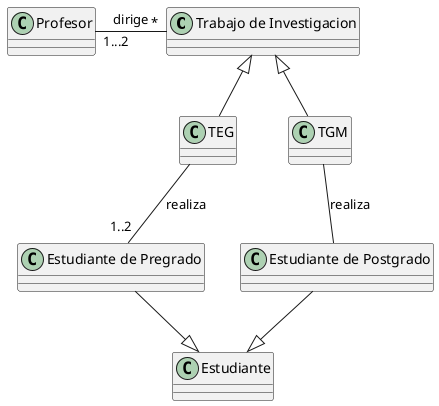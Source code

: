 @startuml

class TrabajoInvestigacion as "Trabajo de Investigacion"
class TEG
class TGM
class Profesor
class EstudiantePostgrado as "Estudiante de Postgrado"
class EstudiantePregrado as "Estudiante de Pregrado"
class Estudiante

TrabajoInvestigacion <|-down- TEG
TrabajoInvestigacion <|-down- TGM
TrabajoInvestigacion "*" -left- "1...2" Profesor : dirige
EstudiantePostgrado -up- TGM : realiza
EstudiantePregrado "1..2" -up- TEG : realiza
Estudiante <|-up- EstudiantePostgrado
Estudiante <|-up- EstudiantePregrado

@enduml